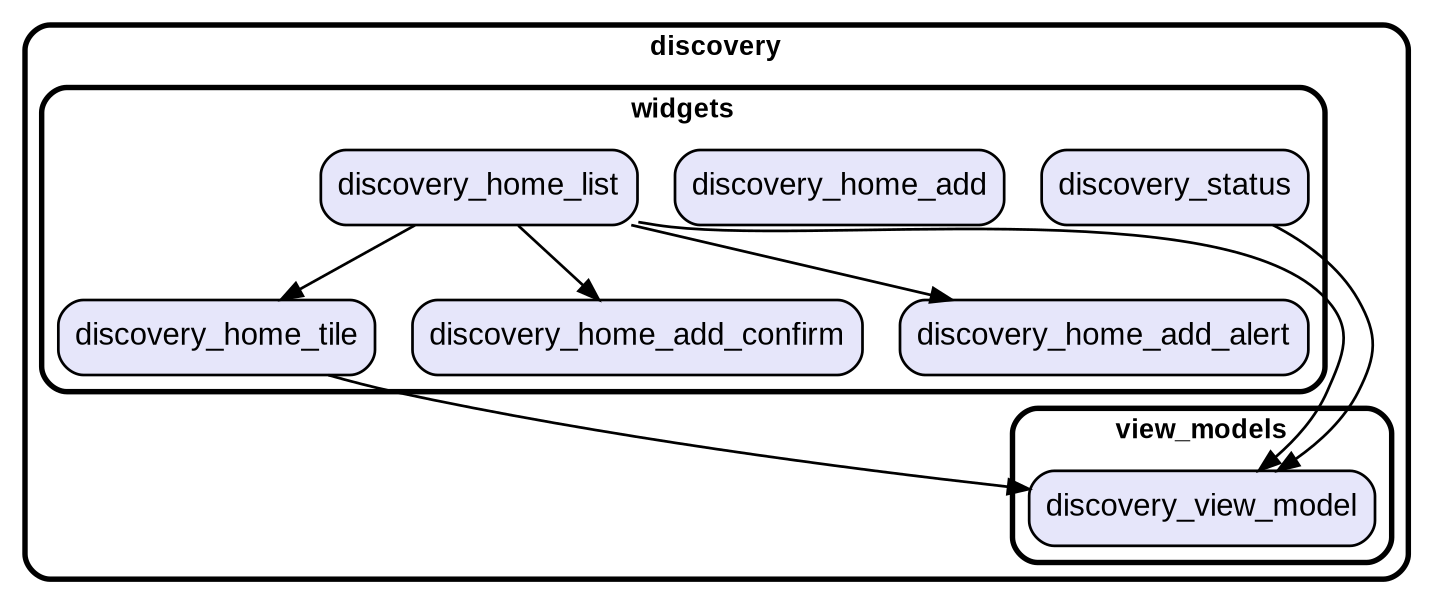 digraph "" {
  graph [style=rounded fontname="Arial Black" fontsize=13 penwidth=2.6];
  node [shape=rect style="filled,rounded" fontname=Arial fontsize=15 fillcolor=Lavender penwidth=1.3];
  edge [penwidth=1.3];
  "/view_models/discovery_view_model.dart" [label="discovery_view_model"];
  "/widgets/discovery_home_add_confirm.dart" [label="discovery_home_add_confirm"];
  "/widgets/discovery_status.dart" [label="discovery_status"];
  "/widgets/discovery_home_add_alert.dart" [label="discovery_home_add_alert"];
  "/widgets/discovery_home_add.dart" [label="discovery_home_add"];
  "/widgets/discovery_home_tile.dart" [label="discovery_home_tile"];
  "/widgets/discovery_home_list.dart" [label="discovery_home_list"];
  subgraph "cluster~" {
    label="discovery";
    subgraph "cluster~/view_models" {
      label="view_models";
      "/view_models/discovery_view_model.dart";
    }
    subgraph "cluster~/widgets" {
      label="widgets";
      "/widgets/discovery_home_add_confirm.dart";
      "/widgets/discovery_status.dart";
      "/widgets/discovery_home_add_alert.dart";
      "/widgets/discovery_home_add.dart";
      "/widgets/discovery_home_tile.dart";
      "/widgets/discovery_home_list.dart";
    }
  }
  "/widgets/discovery_status.dart" -> "/view_models/discovery_view_model.dart";
  "/widgets/discovery_home_tile.dart" -> "/view_models/discovery_view_model.dart";
  "/widgets/discovery_home_list.dart" -> "/view_models/discovery_view_model.dart";
  "/widgets/discovery_home_list.dart" -> "/widgets/discovery_home_add_alert.dart";
  "/widgets/discovery_home_list.dart" -> "/widgets/discovery_home_add_confirm.dart";
  "/widgets/discovery_home_list.dart" -> "/widgets/discovery_home_tile.dart";
}
